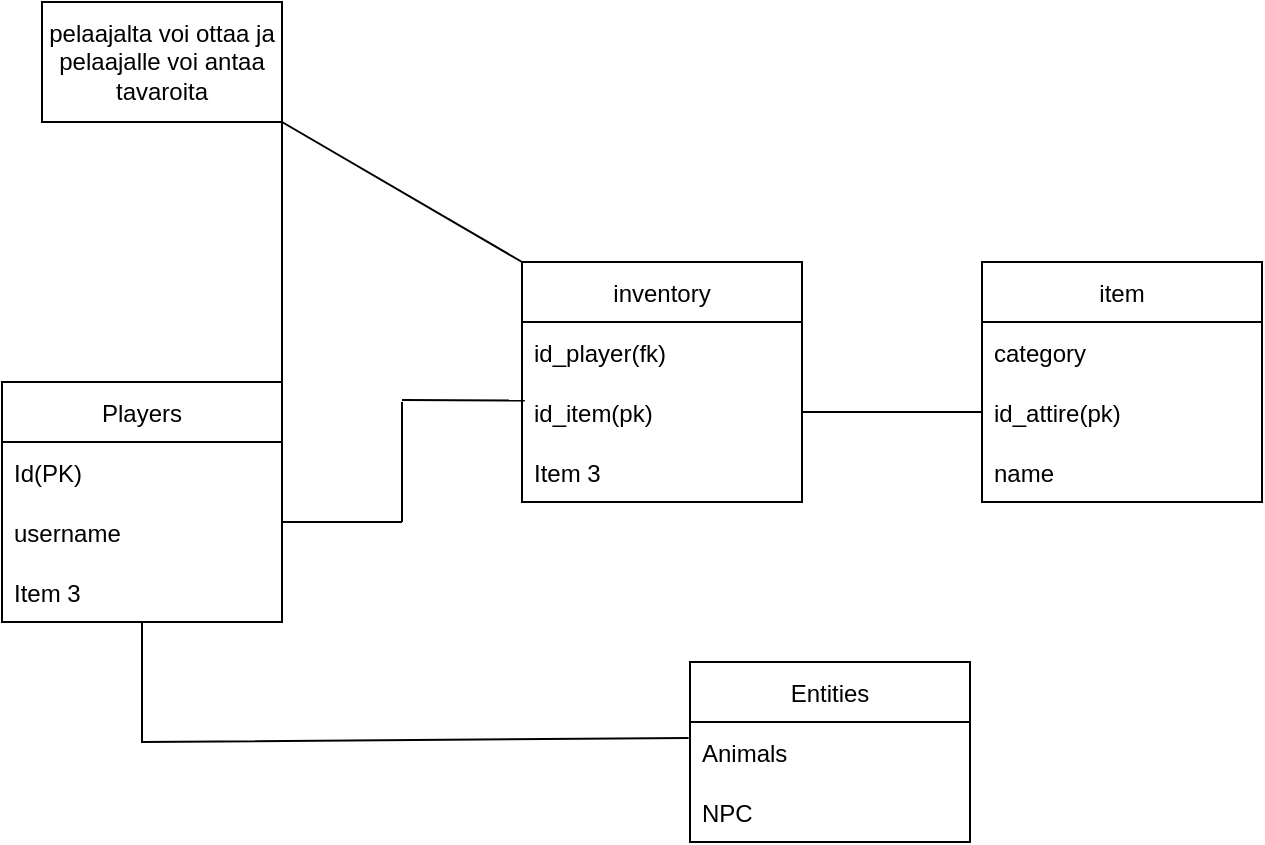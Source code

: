 <mxfile version="20.3.3" type="github">
  <diagram id="w38ZvXhzb24UrPZDEQOq" name="Sivu-1">
    <mxGraphModel dx="782" dy="468" grid="1" gridSize="10" guides="1" tooltips="1" connect="1" arrows="1" fold="1" page="1" pageScale="1" pageWidth="827" pageHeight="1169" math="0" shadow="0">
      <root>
        <mxCell id="0" />
        <mxCell id="1" parent="0" />
        <mxCell id="ZFPpJLUJY4-MEB3Y58Wt-1" value="Players" style="swimlane;fontStyle=0;childLayout=stackLayout;horizontal=1;startSize=30;horizontalStack=0;resizeParent=1;resizeParentMax=0;resizeLast=0;collapsible=1;marginBottom=0;" parent="1" vertex="1">
          <mxGeometry x="70" y="260" width="140" height="120" as="geometry" />
        </mxCell>
        <mxCell id="ZFPpJLUJY4-MEB3Y58Wt-2" value="Id(PK)" style="text;strokeColor=none;fillColor=none;align=left;verticalAlign=middle;spacingLeft=4;spacingRight=4;overflow=hidden;points=[[0,0.5],[1,0.5]];portConstraint=eastwest;rotatable=0;" parent="ZFPpJLUJY4-MEB3Y58Wt-1" vertex="1">
          <mxGeometry y="30" width="140" height="30" as="geometry" />
        </mxCell>
        <mxCell id="ZFPpJLUJY4-MEB3Y58Wt-3" value="username" style="text;strokeColor=none;fillColor=none;align=left;verticalAlign=middle;spacingLeft=4;spacingRight=4;overflow=hidden;points=[[0,0.5],[1,0.5]];portConstraint=eastwest;rotatable=0;" parent="ZFPpJLUJY4-MEB3Y58Wt-1" vertex="1">
          <mxGeometry y="60" width="140" height="30" as="geometry" />
        </mxCell>
        <mxCell id="ZFPpJLUJY4-MEB3Y58Wt-4" value="Item 3" style="text;strokeColor=none;fillColor=none;align=left;verticalAlign=middle;spacingLeft=4;spacingRight=4;overflow=hidden;points=[[0,0.5],[1,0.5]];portConstraint=eastwest;rotatable=0;" parent="ZFPpJLUJY4-MEB3Y58Wt-1" vertex="1">
          <mxGeometry y="90" width="140" height="30" as="geometry" />
        </mxCell>
        <mxCell id="ZFPpJLUJY4-MEB3Y58Wt-5" value="inventory" style="swimlane;fontStyle=0;childLayout=stackLayout;horizontal=1;startSize=30;horizontalStack=0;resizeParent=1;resizeParentMax=0;resizeLast=0;collapsible=1;marginBottom=0;" parent="1" vertex="1">
          <mxGeometry x="330" y="200" width="140" height="120" as="geometry" />
        </mxCell>
        <mxCell id="ZFPpJLUJY4-MEB3Y58Wt-6" value="id_player(fk)" style="text;strokeColor=none;fillColor=none;align=left;verticalAlign=middle;spacingLeft=4;spacingRight=4;overflow=hidden;points=[[0,0.5],[1,0.5]];portConstraint=eastwest;rotatable=0;" parent="ZFPpJLUJY4-MEB3Y58Wt-5" vertex="1">
          <mxGeometry y="30" width="140" height="30" as="geometry" />
        </mxCell>
        <mxCell id="ZFPpJLUJY4-MEB3Y58Wt-7" value="id_item(pk)" style="text;strokeColor=none;fillColor=none;align=left;verticalAlign=middle;spacingLeft=4;spacingRight=4;overflow=hidden;points=[[0,0.5],[1,0.5]];portConstraint=eastwest;rotatable=0;" parent="ZFPpJLUJY4-MEB3Y58Wt-5" vertex="1">
          <mxGeometry y="60" width="140" height="30" as="geometry" />
        </mxCell>
        <mxCell id="ZFPpJLUJY4-MEB3Y58Wt-8" value="Item 3" style="text;strokeColor=none;fillColor=none;align=left;verticalAlign=middle;spacingLeft=4;spacingRight=4;overflow=hidden;points=[[0,0.5],[1,0.5]];portConstraint=eastwest;rotatable=0;" parent="ZFPpJLUJY4-MEB3Y58Wt-5" vertex="1">
          <mxGeometry y="90" width="140" height="30" as="geometry" />
        </mxCell>
        <mxCell id="ZFPpJLUJY4-MEB3Y58Wt-9" value="item" style="swimlane;fontStyle=0;childLayout=stackLayout;horizontal=1;startSize=30;horizontalStack=0;resizeParent=1;resizeParentMax=0;resizeLast=0;collapsible=1;marginBottom=0;" parent="1" vertex="1">
          <mxGeometry x="560" y="200" width="140" height="120" as="geometry" />
        </mxCell>
        <mxCell id="ZFPpJLUJY4-MEB3Y58Wt-10" value="category" style="text;strokeColor=none;fillColor=none;align=left;verticalAlign=middle;spacingLeft=4;spacingRight=4;overflow=hidden;points=[[0,0.5],[1,0.5]];portConstraint=eastwest;rotatable=0;" parent="ZFPpJLUJY4-MEB3Y58Wt-9" vertex="1">
          <mxGeometry y="30" width="140" height="30" as="geometry" />
        </mxCell>
        <mxCell id="ZFPpJLUJY4-MEB3Y58Wt-11" value="id_attire(pk)" style="text;strokeColor=none;fillColor=none;align=left;verticalAlign=middle;spacingLeft=4;spacingRight=4;overflow=hidden;points=[[0,0.5],[1,0.5]];portConstraint=eastwest;rotatable=0;" parent="ZFPpJLUJY4-MEB3Y58Wt-9" vertex="1">
          <mxGeometry y="60" width="140" height="30" as="geometry" />
        </mxCell>
        <mxCell id="ZFPpJLUJY4-MEB3Y58Wt-12" value="name" style="text;strokeColor=none;fillColor=none;align=left;verticalAlign=middle;spacingLeft=4;spacingRight=4;overflow=hidden;points=[[0,0.5],[1,0.5]];portConstraint=eastwest;rotatable=0;" parent="ZFPpJLUJY4-MEB3Y58Wt-9" vertex="1">
          <mxGeometry y="90" width="140" height="30" as="geometry" />
        </mxCell>
        <mxCell id="ZFPpJLUJY4-MEB3Y58Wt-13" value="" style="endArrow=none;html=1;rounded=0;" parent="1" edge="1">
          <mxGeometry width="50" height="50" relative="1" as="geometry">
            <mxPoint x="210" y="330" as="sourcePoint" />
            <mxPoint x="270" y="330" as="targetPoint" />
          </mxGeometry>
        </mxCell>
        <mxCell id="ZFPpJLUJY4-MEB3Y58Wt-14" value="" style="endArrow=none;html=1;rounded=0;" parent="1" edge="1">
          <mxGeometry width="50" height="50" relative="1" as="geometry">
            <mxPoint x="270" y="330" as="sourcePoint" />
            <mxPoint x="270" y="270" as="targetPoint" />
          </mxGeometry>
        </mxCell>
        <mxCell id="ZFPpJLUJY4-MEB3Y58Wt-15" value="" style="endArrow=none;html=1;rounded=0;entryX=0.01;entryY=0.308;entryDx=0;entryDy=0;entryPerimeter=0;" parent="1" target="ZFPpJLUJY4-MEB3Y58Wt-7" edge="1">
          <mxGeometry width="50" height="50" relative="1" as="geometry">
            <mxPoint x="270" y="269" as="sourcePoint" />
            <mxPoint x="320" y="420" as="targetPoint" />
          </mxGeometry>
        </mxCell>
        <mxCell id="p5SVVRKsKoM13o8h9oVB-1" value="" style="endArrow=none;html=1;rounded=0;exitX=1;exitY=0.5;exitDx=0;exitDy=0;entryX=0;entryY=0.5;entryDx=0;entryDy=0;" edge="1" parent="1" source="ZFPpJLUJY4-MEB3Y58Wt-7" target="ZFPpJLUJY4-MEB3Y58Wt-11">
          <mxGeometry width="50" height="50" relative="1" as="geometry">
            <mxPoint x="470" y="295" as="sourcePoint" />
            <mxPoint x="540.711" y="245" as="targetPoint" />
          </mxGeometry>
        </mxCell>
        <mxCell id="p5SVVRKsKoM13o8h9oVB-2" value="pelaajalta voi ottaa ja pelaajalle voi antaa tavaroita" style="rounded=0;whiteSpace=wrap;html=1;" vertex="1" parent="1">
          <mxGeometry x="90" y="70" width="120" height="60" as="geometry" />
        </mxCell>
        <mxCell id="p5SVVRKsKoM13o8h9oVB-3" value="" style="endArrow=none;html=1;rounded=0;exitX=1;exitY=0;exitDx=0;exitDy=0;entryX=1;entryY=1;entryDx=0;entryDy=0;" edge="1" parent="1" source="ZFPpJLUJY4-MEB3Y58Wt-1" target="p5SVVRKsKoM13o8h9oVB-2">
          <mxGeometry width="50" height="50" relative="1" as="geometry">
            <mxPoint x="170" y="220" as="sourcePoint" />
            <mxPoint x="90" y="180" as="targetPoint" />
            <Array as="points" />
          </mxGeometry>
        </mxCell>
        <mxCell id="p5SVVRKsKoM13o8h9oVB-4" value="" style="endArrow=none;html=1;rounded=0;entryX=0;entryY=0;entryDx=0;entryDy=0;exitX=1;exitY=1;exitDx=0;exitDy=0;" edge="1" parent="1" source="p5SVVRKsKoM13o8h9oVB-2" target="ZFPpJLUJY4-MEB3Y58Wt-5">
          <mxGeometry width="50" height="50" relative="1" as="geometry">
            <mxPoint x="300" y="150" as="sourcePoint" />
            <mxPoint x="350" y="100" as="targetPoint" />
            <Array as="points" />
          </mxGeometry>
        </mxCell>
        <mxCell id="p5SVVRKsKoM13o8h9oVB-5" value="Entities" style="swimlane;fontStyle=0;childLayout=stackLayout;horizontal=1;startSize=30;horizontalStack=0;resizeParent=1;resizeParentMax=0;resizeLast=0;collapsible=1;marginBottom=0;" vertex="1" parent="1">
          <mxGeometry x="414" y="400" width="140" height="90" as="geometry" />
        </mxCell>
        <mxCell id="p5SVVRKsKoM13o8h9oVB-6" value="Animals" style="text;strokeColor=none;fillColor=none;align=left;verticalAlign=middle;spacingLeft=4;spacingRight=4;overflow=hidden;points=[[0,0.5],[1,0.5]];portConstraint=eastwest;rotatable=0;" vertex="1" parent="p5SVVRKsKoM13o8h9oVB-5">
          <mxGeometry y="30" width="140" height="30" as="geometry" />
        </mxCell>
        <mxCell id="p5SVVRKsKoM13o8h9oVB-7" value="NPC" style="text;strokeColor=none;fillColor=none;align=left;verticalAlign=middle;spacingLeft=4;spacingRight=4;overflow=hidden;points=[[0,0.5],[1,0.5]];portConstraint=eastwest;rotatable=0;" vertex="1" parent="p5SVVRKsKoM13o8h9oVB-5">
          <mxGeometry y="60" width="140" height="30" as="geometry" />
        </mxCell>
        <mxCell id="p5SVVRKsKoM13o8h9oVB-9" value="" style="endArrow=none;html=1;rounded=0;exitX=-0.005;exitY=0.267;exitDx=0;exitDy=0;exitPerimeter=0;" edge="1" parent="1" source="p5SVVRKsKoM13o8h9oVB-6">
          <mxGeometry width="50" height="50" relative="1" as="geometry">
            <mxPoint x="400" y="440" as="sourcePoint" />
            <mxPoint x="140" y="440" as="targetPoint" />
            <Array as="points">
              <mxPoint x="140" y="440" />
              <mxPoint x="140" y="380" />
            </Array>
          </mxGeometry>
        </mxCell>
      </root>
    </mxGraphModel>
  </diagram>
</mxfile>
